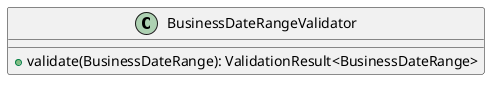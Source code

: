 @startuml

    class BusinessDateRangeValidator [[BusinessDateRangeValidator.html]] {
        +validate(BusinessDateRange): ValidationResult<BusinessDateRange>
    }

@enduml
